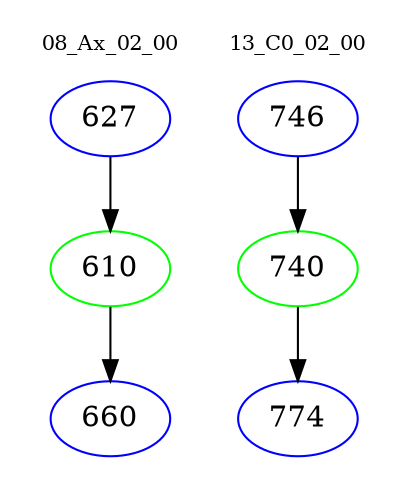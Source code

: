 digraph{
subgraph cluster_0 {
color = white
label = "08_Ax_02_00";
fontsize=10;
T0_627 [label="627", color="blue"]
T0_627 -> T0_610 [color="black"]
T0_610 [label="610", color="green"]
T0_610 -> T0_660 [color="black"]
T0_660 [label="660", color="blue"]
}
subgraph cluster_1 {
color = white
label = "13_C0_02_00";
fontsize=10;
T1_746 [label="746", color="blue"]
T1_746 -> T1_740 [color="black"]
T1_740 [label="740", color="green"]
T1_740 -> T1_774 [color="black"]
T1_774 [label="774", color="blue"]
}
}
